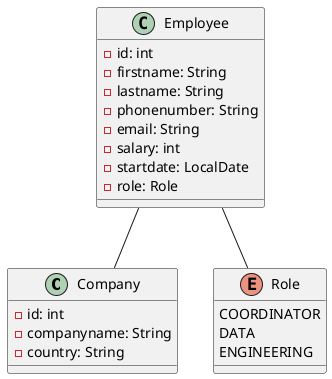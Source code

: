 @startuml

class Company {
    - id: int
    - companyname: String
    - country: String
}

class Employee {
    - id: int
    - firstname: String
    - lastname: String
    - phonenumber: String
    - email: String
    - salary: int
    - startdate: LocalDate
    - role: Role
}

enum Role {
    COORDINATOR
    DATA
    ENGINEERING
}

Employee -- Role
Employee -- Company

@enduml
